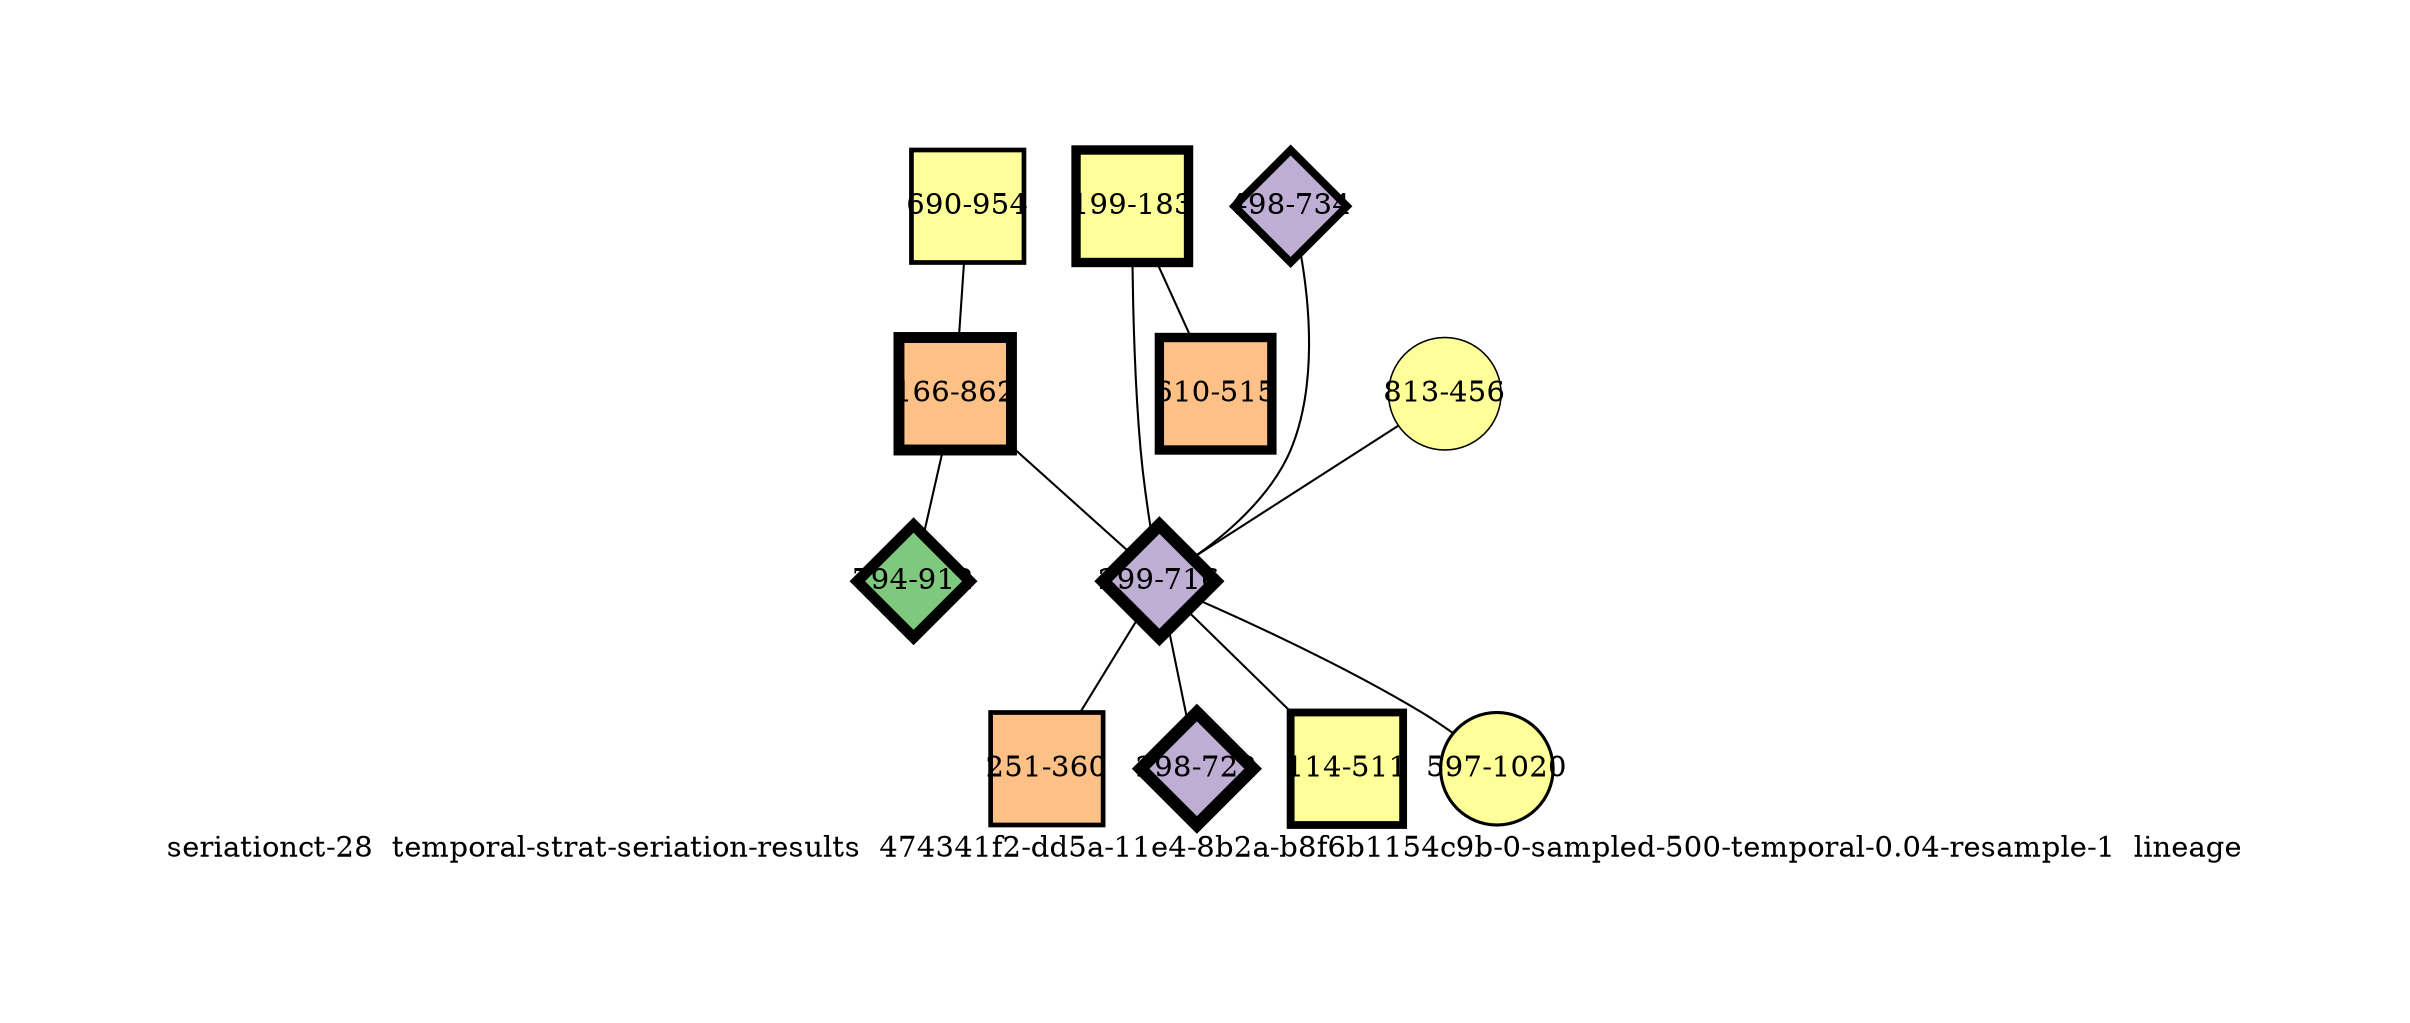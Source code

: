 strict graph "seriationct-28  temporal-strat-seriation-results  474341f2-dd5a-11e4-8b2a-b8f6b1154c9b-0-sampled-500-temporal-0.04-resample-1  lineage" {
labelloc=b;
ratio=auto;
pad="1.0";
label="seriationct-28  temporal-strat-seriation-results  474341f2-dd5a-11e4-8b2a-b8f6b1154c9b-0-sampled-500-temporal-0.04-resample-1  lineage";
node [width="0.75", style=filled, fixedsize=true, height="0.75", shape=circle, label=""];
0 [xCoordinate="954.0", appears_in_slice=3, yCoordinate="690.0", colorscheme=accent8, lineage_id=1, short_label="690-954", label="690-954", shape=square, cluster_id=3, fillcolor=4, size="500.0", id=1, penwidth="2.25"];
1 [xCoordinate="183.0", appears_in_slice=6, yCoordinate="199.0", colorscheme=accent8, lineage_id=1, short_label="199-183", label="199-183", shape=square, cluster_id=3, fillcolor=4, size="500.0", id=4, penwidth="4.5"];
2 [xCoordinate="734.0", appears_in_slice=5, yCoordinate="498.0", colorscheme=accent8, lineage_id=2, short_label="498-734", label="498-734", shape=diamond, cluster_id=1, fillcolor=2, size="500.0", id=7, penwidth="3.75"];
3 [xCoordinate="456.0", appears_in_slice=1, yCoordinate="813.0", colorscheme=accent8, lineage_id=0, short_label="813-456", label="813-456", shape=circle, cluster_id=3, fillcolor=4, size="500.0", id=3, penwidth="0.75"];
4 [xCoordinate="862.0", appears_in_slice=7, yCoordinate="166.0", colorscheme=accent8, lineage_id=1, short_label="166-862", label="166-862", shape=square, cluster_id=2, fillcolor=3, size="500.0", id=2, penwidth="5.25"];
5 [xCoordinate="716.0", appears_in_slice=8, yCoordinate="299.0", colorscheme=accent8, lineage_id=2, short_label="299-716", label="299-716", shape=diamond, cluster_id=1, fillcolor=2, size="500.0", id=5, penwidth="6.0"];
6 [xCoordinate="912.0", appears_in_slice=7, yCoordinate="794.0", colorscheme=accent8, lineage_id=2, short_label="794-912", label="794-912", shape=diamond, cluster_id=0, fillcolor=1, size="500.0", id=6, penwidth="5.25"];
7 [xCoordinate="360.0", appears_in_slice=3, yCoordinate="251.0", colorscheme=accent8, lineage_id=1, short_label="251-360", label="251-360", shape=square, cluster_id=2, fillcolor=3, size="500.0", id=0, penwidth="2.25"];
8 [xCoordinate="722.0", appears_in_slice=8, yCoordinate="298.0", colorscheme=accent8, lineage_id=2, short_label="298-722", label="298-722", shape=diamond, cluster_id=1, fillcolor=2, size="500.0", id=8, penwidth="6.0"];
9 [xCoordinate="511.0", appears_in_slice=5, yCoordinate="114.0", colorscheme=accent8, lineage_id=1, short_label="114-511", label="114-511", shape=square, cluster_id=3, fillcolor=4, size="500.0", id=9, penwidth="3.75"];
10 [xCoordinate="515.0", appears_in_slice=6, yCoordinate="610.0", colorscheme=accent8, lineage_id=1, short_label="610-515", label="610-515", shape=square, cluster_id=2, fillcolor=3, size="500.0", id=10, penwidth="4.5"];
11 [xCoordinate="1020.0", appears_in_slice=2, yCoordinate="597.0", colorscheme=accent8, lineage_id=0, short_label="597-1020", label="597-1020", shape=circle, cluster_id=3, fillcolor=4, size="500.0", id=11, penwidth="1.5"];
0 -- 4  [inverseweight="2.56454098465", weight="0.389933327634"];
1 -- 10  [inverseweight="16.10391566", weight="0.062096698785"];
1 -- 5  [inverseweight="2.47330862499", weight="0.404316707545"];
2 -- 5  [inverseweight="2.80890011186", weight="0.356011235778"];
3 -- 5  [inverseweight="2.65686966257", weight="0.376382783878"];
4 -- 5  [inverseweight="3.14795556307", weight="0.31766649178"];
4 -- 6  [inverseweight="3.09563402477", weight="0.323035601753"];
5 -- 7  [inverseweight="2.90080595586", weight="0.344731779794"];
5 -- 8  [inverseweight="3.04256505325", weight="0.328670047312"];
5 -- 9  [inverseweight="2.96195225239", weight="0.337615165536"];
5 -- 11  [inverseweight="2.9195369281", weight="0.342520072405"];
}
